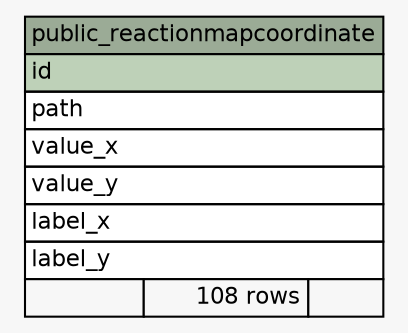 // dot 2.36.0 on Linux 3.13.0-43-generic
// SchemaSpy rev 590
digraph "public_reactionmapcoordinate" {
  graph [
    rankdir="RL"
    bgcolor="#f7f7f7"
    nodesep="0.18"
    ranksep="0.46"
    fontname="Helvetica"
    fontsize="11"
  ];
  node [
    fontname="Helvetica"
    fontsize="11"
    shape="plaintext"
  ];
  edge [
    arrowsize="0.8"
  ];
  "public_reactionmapcoordinate" [
    label=<
    <TABLE BORDER="0" CELLBORDER="1" CELLSPACING="0" BGCOLOR="#ffffff">
      <TR><TD COLSPAN="3" BGCOLOR="#9bab96" ALIGN="CENTER">public_reactionmapcoordinate</TD></TR>
      <TR><TD PORT="id" COLSPAN="3" BGCOLOR="#bed1b8" ALIGN="LEFT">id</TD></TR>
      <TR><TD PORT="path" COLSPAN="3" ALIGN="LEFT">path</TD></TR>
      <TR><TD PORT="value_x" COLSPAN="3" ALIGN="LEFT">value_x</TD></TR>
      <TR><TD PORT="value_y" COLSPAN="3" ALIGN="LEFT">value_y</TD></TR>
      <TR><TD PORT="label_x" COLSPAN="3" ALIGN="LEFT">label_x</TD></TR>
      <TR><TD PORT="label_y" COLSPAN="3" ALIGN="LEFT">label_y</TD></TR>
      <TR><TD ALIGN="LEFT" BGCOLOR="#f7f7f7">  </TD><TD ALIGN="RIGHT" BGCOLOR="#f7f7f7">108 rows</TD><TD ALIGN="RIGHT" BGCOLOR="#f7f7f7">  </TD></TR>
    </TABLE>>
    URL="tables/public_reactionmapcoordinate.html"
    tooltip="public_reactionmapcoordinate"
  ];
}
